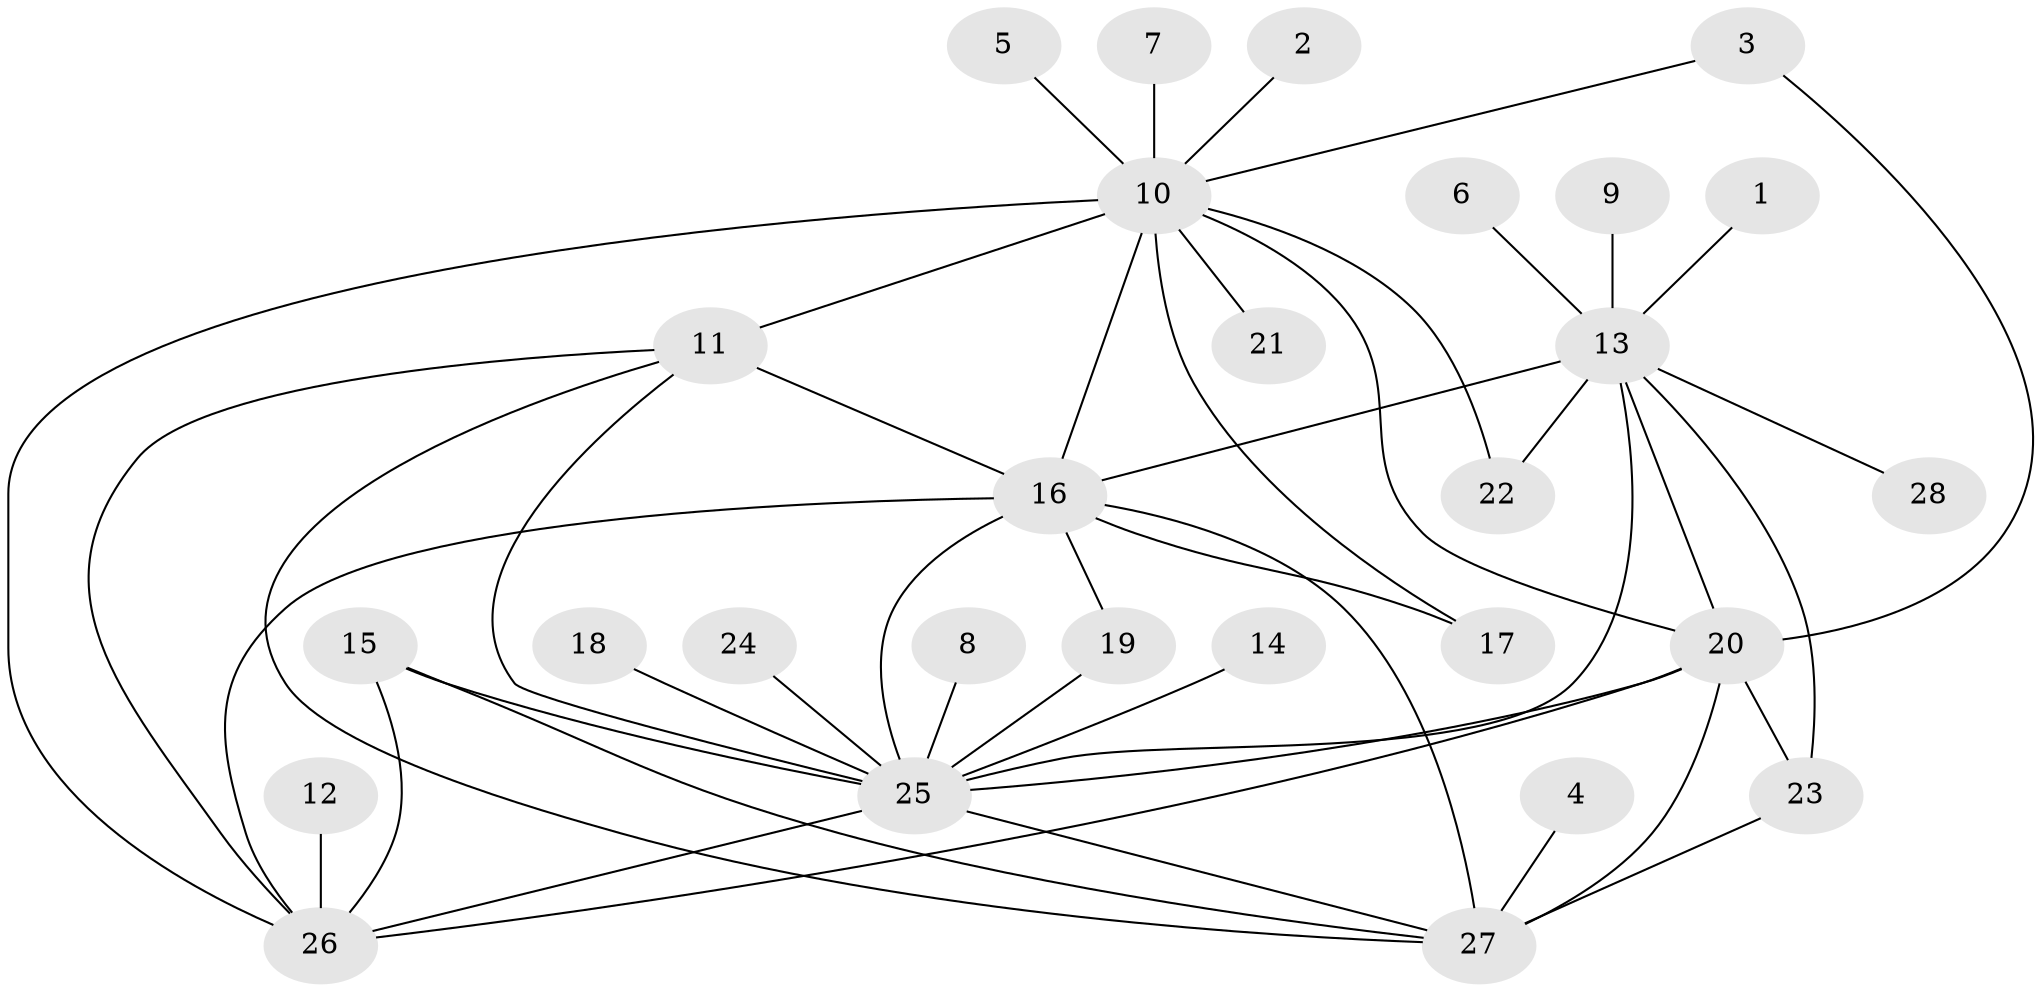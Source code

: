 // original degree distribution, {11: 0.03636363636363636, 16: 0.01818181818181818, 13: 0.01818181818181818, 1: 0.43636363636363634, 7: 0.01818181818181818, 2: 0.2, 3: 0.12727272727272726, 5: 0.01818181818181818, 8: 0.05454545454545454, 4: 0.07272727272727272}
// Generated by graph-tools (version 1.1) at 2025/50/03/09/25 03:50:00]
// undirected, 28 vertices, 47 edges
graph export_dot {
graph [start="1"]
  node [color=gray90,style=filled];
  1;
  2;
  3;
  4;
  5;
  6;
  7;
  8;
  9;
  10;
  11;
  12;
  13;
  14;
  15;
  16;
  17;
  18;
  19;
  20;
  21;
  22;
  23;
  24;
  25;
  26;
  27;
  28;
  1 -- 13 [weight=1.0];
  2 -- 10 [weight=1.0];
  3 -- 10 [weight=1.0];
  3 -- 20 [weight=1.0];
  4 -- 27 [weight=1.0];
  5 -- 10 [weight=1.0];
  6 -- 13 [weight=1.0];
  7 -- 10 [weight=1.0];
  8 -- 25 [weight=1.0];
  9 -- 13 [weight=1.0];
  10 -- 11 [weight=3.0];
  10 -- 16 [weight=1.0];
  10 -- 17 [weight=1.0];
  10 -- 20 [weight=1.0];
  10 -- 21 [weight=1.0];
  10 -- 22 [weight=2.0];
  10 -- 26 [weight=1.0];
  11 -- 16 [weight=1.0];
  11 -- 25 [weight=1.0];
  11 -- 26 [weight=2.0];
  11 -- 27 [weight=1.0];
  12 -- 26 [weight=1.0];
  13 -- 16 [weight=2.0];
  13 -- 20 [weight=1.0];
  13 -- 22 [weight=1.0];
  13 -- 23 [weight=1.0];
  13 -- 25 [weight=1.0];
  13 -- 28 [weight=1.0];
  14 -- 25 [weight=1.0];
  15 -- 25 [weight=1.0];
  15 -- 26 [weight=1.0];
  15 -- 27 [weight=1.0];
  16 -- 17 [weight=1.0];
  16 -- 19 [weight=1.0];
  16 -- 25 [weight=1.0];
  16 -- 26 [weight=1.0];
  16 -- 27 [weight=1.0];
  18 -- 25 [weight=1.0];
  19 -- 25 [weight=1.0];
  20 -- 23 [weight=1.0];
  20 -- 25 [weight=1.0];
  20 -- 26 [weight=2.0];
  20 -- 27 [weight=2.0];
  23 -- 27 [weight=1.0];
  24 -- 25 [weight=1.0];
  25 -- 26 [weight=1.0];
  25 -- 27 [weight=1.0];
}
